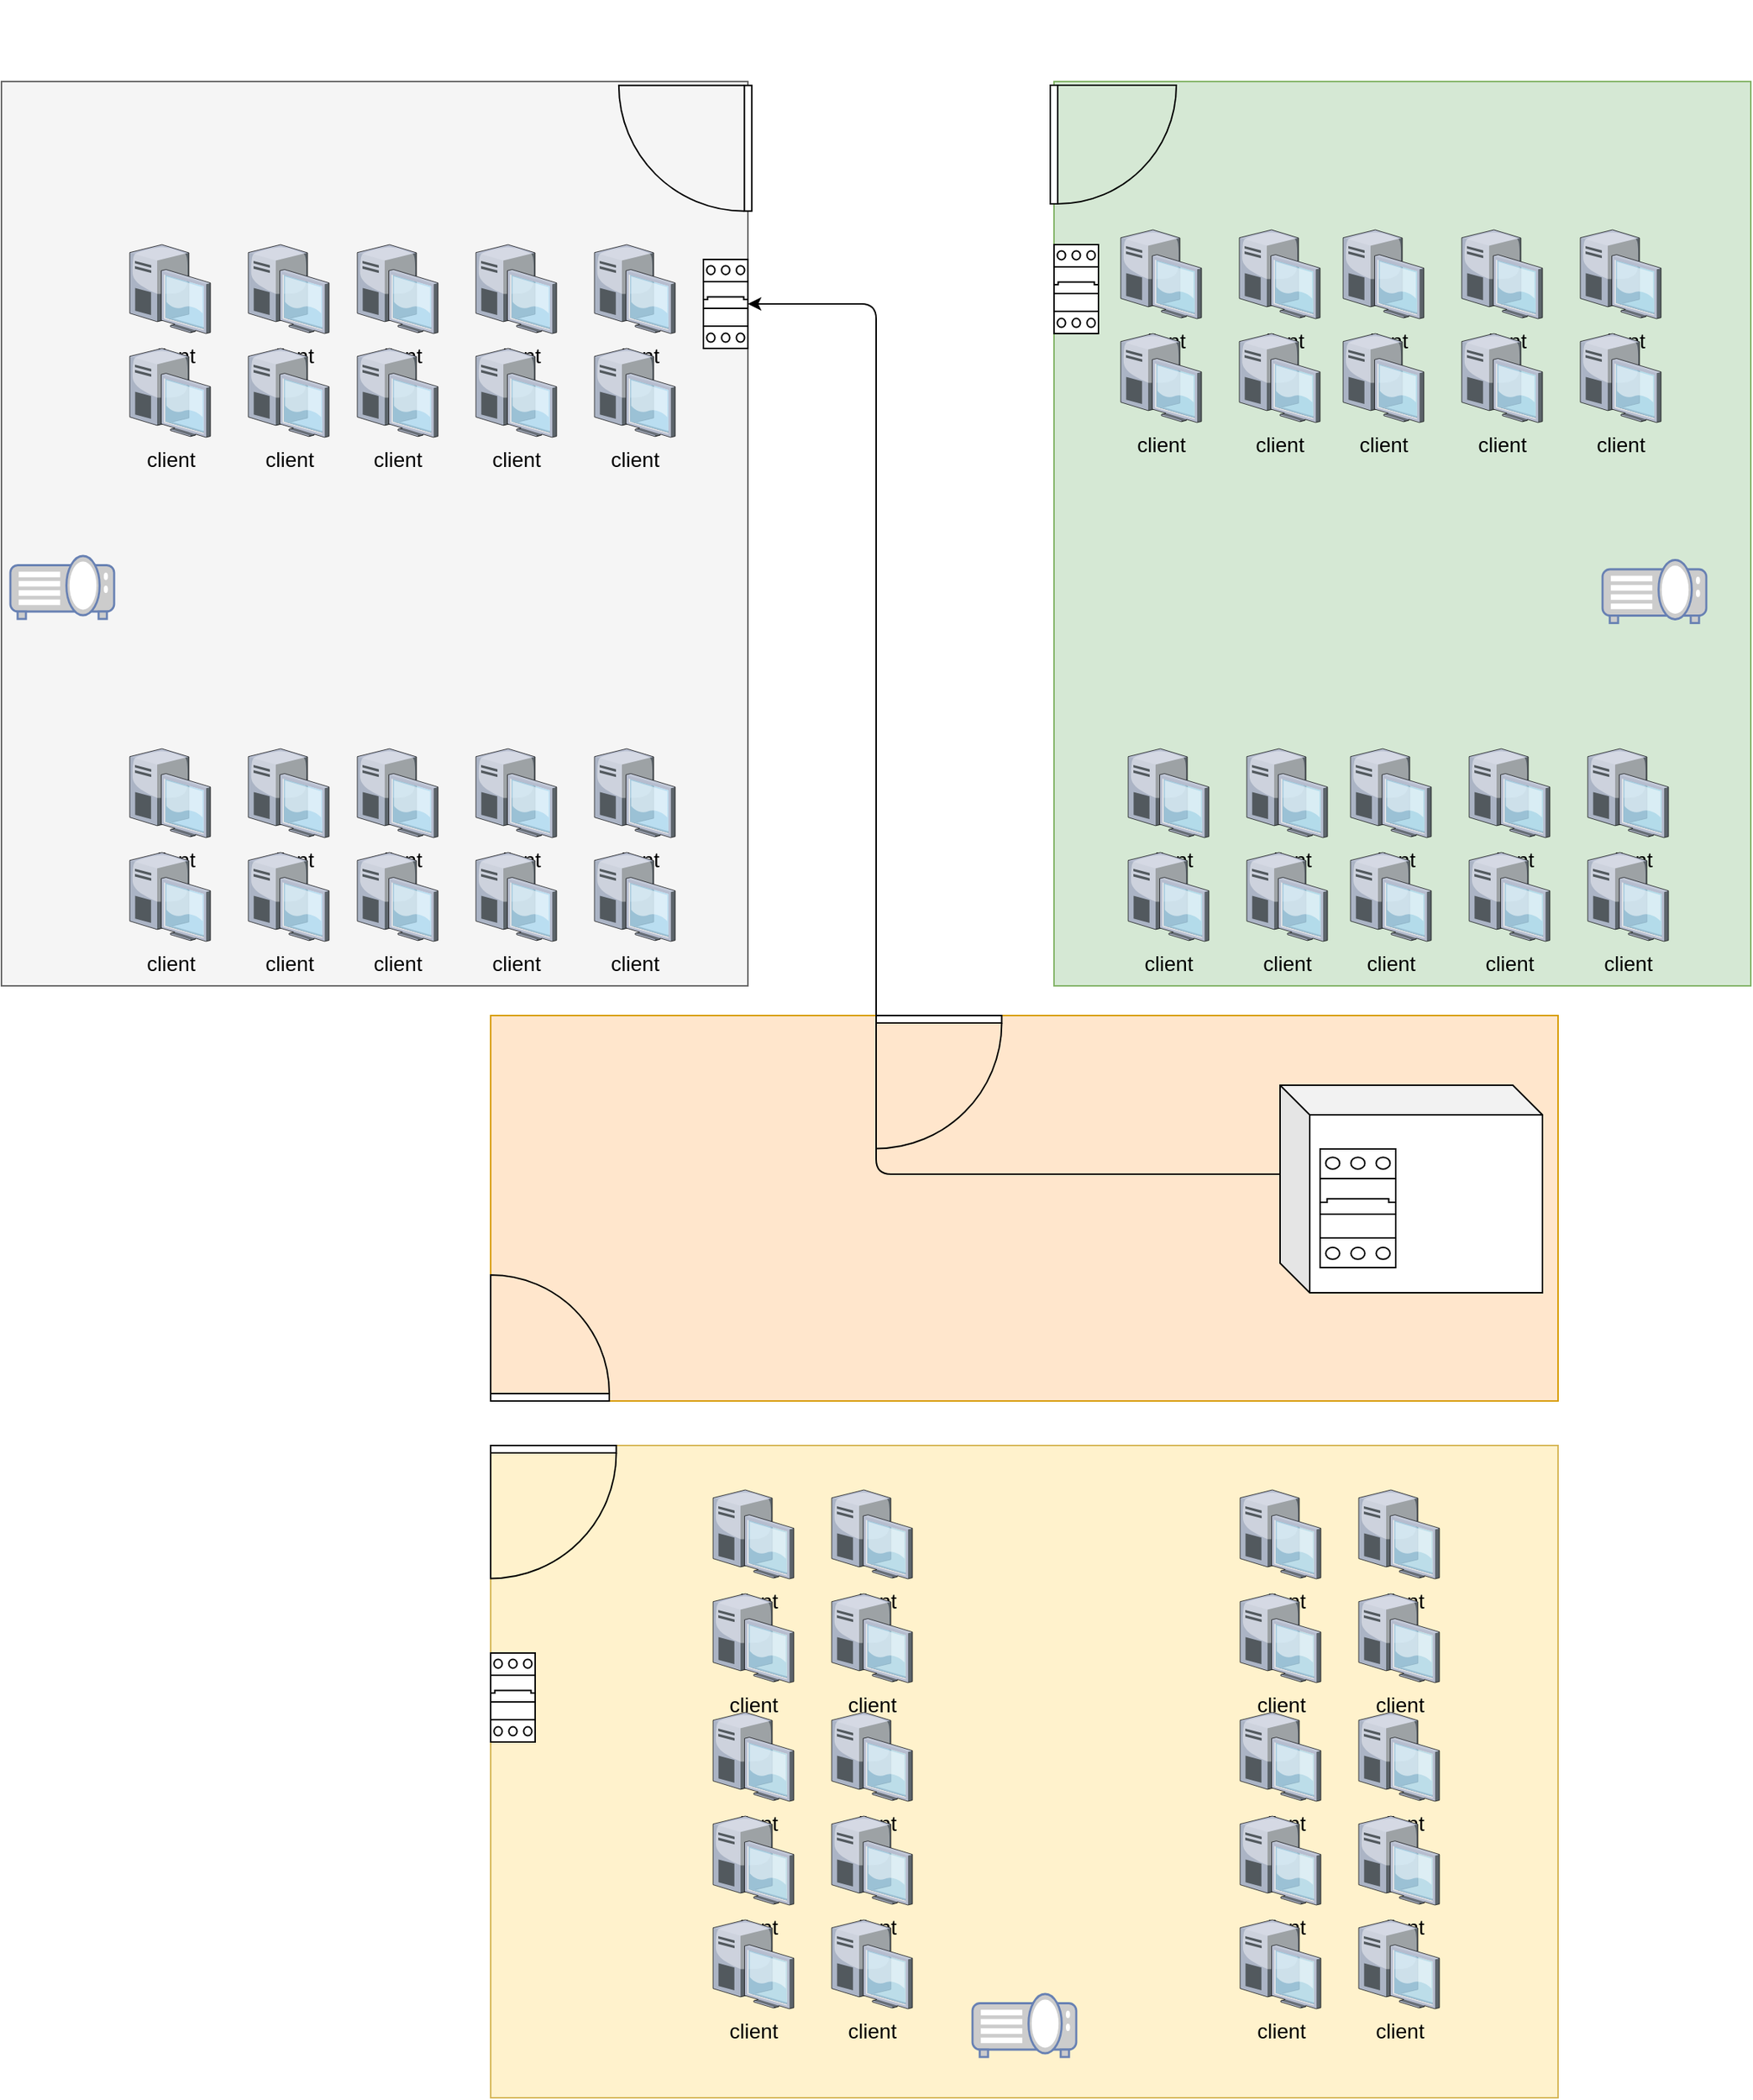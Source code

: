 <mxfile version="12.9.12" type="github">
  <diagram name="Page-1" id="e3a06f82-3646-2815-327d-82caf3d4e204">
    <mxGraphModel dx="6380" dy="2739" grid="1" gridSize="10" guides="1" tooltips="1" connect="1" arrows="1" fold="1" page="1" pageScale="1.5" pageWidth="1169" pageHeight="826" background="none" math="0" shadow="0">
      <root>
        <mxCell id="0" style=";html=1;" />
        <mxCell id="1" style=";html=1;" parent="0" />
        <mxCell id="VnbkcWjP90r7t8As7K5k-127" value="" style="rounded=0;whiteSpace=wrap;html=1;fillColor=#ffe6cc;strokeColor=#d79b00;" parent="1" vertex="1">
          <mxGeometry x="-1500" y="650" width="720" height="260" as="geometry" />
        </mxCell>
        <mxCell id="EQZSQnF4mukgCcLH6d8S-12" value="" style="shape=cube;whiteSpace=wrap;html=1;boundedLbl=1;backgroundOutline=1;darkOpacity=0.05;darkOpacity2=0.1;" vertex="1" parent="1">
          <mxGeometry x="-967.51" y="697" width="177" height="140" as="geometry" />
        </mxCell>
        <mxCell id="VnbkcWjP90r7t8As7K5k-126" value="" style="rounded=0;whiteSpace=wrap;html=1;fillColor=#d5e8d4;strokeColor=#82b366;" parent="1" vertex="1">
          <mxGeometry x="-1120" y="20" width="470" height="610" as="geometry" />
        </mxCell>
        <mxCell id="VnbkcWjP90r7t8As7K5k-125" value="" style="rounded=0;whiteSpace=wrap;html=1;fillColor=#f5f5f5;strokeColor=#666666;fontColor=#333333;" parent="1" vertex="1">
          <mxGeometry x="-1830" y="20" width="503.5" height="610" as="geometry" />
        </mxCell>
        <mxCell id="VnbkcWjP90r7t8As7K5k-124" value="" style="rounded=0;whiteSpace=wrap;html=1;fillColor=#fff2cc;strokeColor=#d6b656;" parent="1" vertex="1">
          <mxGeometry x="-1500" y="940" width="720" height="440" as="geometry" />
        </mxCell>
        <mxCell id="VnbkcWjP90r7t8As7K5k-10" value="client" style="verticalLabelPosition=bottom;aspect=fixed;html=1;verticalAlign=top;strokeColor=none;shape=mxgraph.citrix.desktop;fillColor=#66B2FF;gradientColor=#0066CC;fontSize=14;" parent="1" vertex="1">
          <mxGeometry x="-1590" y="130" width="54.49" height="60" as="geometry" />
        </mxCell>
        <mxCell id="VnbkcWjP90r7t8As7K5k-11" value="client" style="verticalLabelPosition=bottom;aspect=fixed;html=1;verticalAlign=top;strokeColor=none;shape=mxgraph.citrix.desktop;fillColor=#66B2FF;gradientColor=#0066CC;fontSize=14;" parent="1" vertex="1">
          <mxGeometry x="-1510" y="130" width="54.49" height="60" as="geometry" />
        </mxCell>
        <mxCell id="VnbkcWjP90r7t8As7K5k-12" value="client" style="verticalLabelPosition=bottom;aspect=fixed;html=1;verticalAlign=top;strokeColor=none;shape=mxgraph.citrix.desktop;fillColor=#66B2FF;gradientColor=#0066CC;fontSize=14;" parent="1" vertex="1">
          <mxGeometry x="-1430" y="130" width="54.49" height="60" as="geometry" />
        </mxCell>
        <mxCell id="VnbkcWjP90r7t8As7K5k-13" value="client" style="verticalLabelPosition=bottom;aspect=fixed;html=1;verticalAlign=top;strokeColor=none;shape=mxgraph.citrix.desktop;fillColor=#66B2FF;gradientColor=#0066CC;fontSize=14;" parent="1" vertex="1">
          <mxGeometry x="-1590" y="200" width="54.49" height="60" as="geometry" />
        </mxCell>
        <mxCell id="VnbkcWjP90r7t8As7K5k-14" value="client" style="verticalLabelPosition=bottom;aspect=fixed;html=1;verticalAlign=top;strokeColor=none;shape=mxgraph.citrix.desktop;fillColor=#66B2FF;gradientColor=#0066CC;fontSize=14;" parent="1" vertex="1">
          <mxGeometry x="-1510" y="200" width="54.49" height="60" as="geometry" />
        </mxCell>
        <mxCell id="VnbkcWjP90r7t8As7K5k-15" value="client" style="verticalLabelPosition=bottom;aspect=fixed;html=1;verticalAlign=top;strokeColor=none;shape=mxgraph.citrix.desktop;fillColor=#66B2FF;gradientColor=#0066CC;fontSize=14;" parent="1" vertex="1">
          <mxGeometry x="-1430" y="200" width="54.49" height="60" as="geometry" />
        </mxCell>
        <mxCell id="VnbkcWjP90r7t8As7K5k-22" value="client" style="verticalLabelPosition=bottom;aspect=fixed;html=1;verticalAlign=top;strokeColor=none;shape=mxgraph.citrix.desktop;fillColor=#66B2FF;gradientColor=#0066CC;fontSize=14;" parent="1" vertex="1">
          <mxGeometry x="-1590" y="470" width="54.49" height="60" as="geometry" />
        </mxCell>
        <mxCell id="VnbkcWjP90r7t8As7K5k-23" value="client" style="verticalLabelPosition=bottom;aspect=fixed;html=1;verticalAlign=top;strokeColor=none;shape=mxgraph.citrix.desktop;fillColor=#66B2FF;gradientColor=#0066CC;fontSize=14;" parent="1" vertex="1">
          <mxGeometry x="-1510" y="470" width="54.49" height="60" as="geometry" />
        </mxCell>
        <mxCell id="VnbkcWjP90r7t8As7K5k-24" value="client" style="verticalLabelPosition=bottom;aspect=fixed;html=1;verticalAlign=top;strokeColor=none;shape=mxgraph.citrix.desktop;fillColor=#66B2FF;gradientColor=#0066CC;fontSize=14;" parent="1" vertex="1">
          <mxGeometry x="-1430" y="470" width="54.49" height="60" as="geometry" />
        </mxCell>
        <mxCell id="VnbkcWjP90r7t8As7K5k-25" value="client" style="verticalLabelPosition=bottom;aspect=fixed;html=1;verticalAlign=top;strokeColor=none;shape=mxgraph.citrix.desktop;fillColor=#66B2FF;gradientColor=#0066CC;fontSize=14;" parent="1" vertex="1">
          <mxGeometry x="-1590" y="540" width="54.49" height="60" as="geometry" />
        </mxCell>
        <mxCell id="VnbkcWjP90r7t8As7K5k-26" value="client" style="verticalLabelPosition=bottom;aspect=fixed;html=1;verticalAlign=top;strokeColor=none;shape=mxgraph.citrix.desktop;fillColor=#66B2FF;gradientColor=#0066CC;fontSize=14;" parent="1" vertex="1">
          <mxGeometry x="-1510" y="540" width="54.49" height="60" as="geometry" />
        </mxCell>
        <mxCell id="VnbkcWjP90r7t8As7K5k-27" value="client" style="verticalLabelPosition=bottom;aspect=fixed;html=1;verticalAlign=top;strokeColor=none;shape=mxgraph.citrix.desktop;fillColor=#66B2FF;gradientColor=#0066CC;fontSize=14;" parent="1" vertex="1">
          <mxGeometry x="-1430" y="540" width="54.49" height="60" as="geometry" />
        </mxCell>
        <mxCell id="VnbkcWjP90r7t8As7K5k-28" value="client" style="verticalLabelPosition=bottom;aspect=fixed;html=1;verticalAlign=top;strokeColor=none;shape=mxgraph.citrix.desktop;fillColor=#66B2FF;gradientColor=#0066CC;fontSize=14;" parent="1" vertex="1">
          <mxGeometry x="-925" y="120" width="54.49" height="60" as="geometry" />
        </mxCell>
        <mxCell id="VnbkcWjP90r7t8As7K5k-29" value="client" style="verticalLabelPosition=bottom;aspect=fixed;html=1;verticalAlign=top;strokeColor=none;shape=mxgraph.citrix.desktop;fillColor=#66B2FF;gradientColor=#0066CC;fontSize=14;" parent="1" vertex="1">
          <mxGeometry x="-845" y="120" width="54.49" height="60" as="geometry" />
        </mxCell>
        <mxCell id="VnbkcWjP90r7t8As7K5k-30" value="client" style="verticalLabelPosition=bottom;aspect=fixed;html=1;verticalAlign=top;strokeColor=none;shape=mxgraph.citrix.desktop;fillColor=#66B2FF;gradientColor=#0066CC;fontSize=14;" parent="1" vertex="1">
          <mxGeometry x="-765" y="120" width="54.49" height="60" as="geometry" />
        </mxCell>
        <mxCell id="VnbkcWjP90r7t8As7K5k-31" value="client" style="verticalLabelPosition=bottom;aspect=fixed;html=1;verticalAlign=top;strokeColor=none;shape=mxgraph.citrix.desktop;fillColor=#66B2FF;gradientColor=#0066CC;fontSize=14;" parent="1" vertex="1">
          <mxGeometry x="-925" y="190" width="54.49" height="60" as="geometry" />
        </mxCell>
        <mxCell id="VnbkcWjP90r7t8As7K5k-32" value="client" style="verticalLabelPosition=bottom;aspect=fixed;html=1;verticalAlign=top;strokeColor=none;shape=mxgraph.citrix.desktop;fillColor=#66B2FF;gradientColor=#0066CC;fontSize=14;" parent="1" vertex="1">
          <mxGeometry x="-845" y="190" width="54.49" height="60" as="geometry" />
        </mxCell>
        <mxCell id="VnbkcWjP90r7t8As7K5k-33" value="client" style="verticalLabelPosition=bottom;aspect=fixed;html=1;verticalAlign=top;strokeColor=none;shape=mxgraph.citrix.desktop;fillColor=#66B2FF;gradientColor=#0066CC;fontSize=14;" parent="1" vertex="1">
          <mxGeometry x="-765" y="190" width="54.49" height="60" as="geometry" />
        </mxCell>
        <mxCell id="VnbkcWjP90r7t8As7K5k-40" value="client" style="verticalLabelPosition=bottom;aspect=fixed;html=1;verticalAlign=top;strokeColor=none;shape=mxgraph.citrix.desktop;fillColor=#66B2FF;gradientColor=#0066CC;fontSize=14;" parent="1" vertex="1">
          <mxGeometry x="-920" y="470" width="54.49" height="60" as="geometry" />
        </mxCell>
        <mxCell id="VnbkcWjP90r7t8As7K5k-41" value="client" style="verticalLabelPosition=bottom;aspect=fixed;html=1;verticalAlign=top;strokeColor=none;shape=mxgraph.citrix.desktop;fillColor=#66B2FF;gradientColor=#0066CC;fontSize=14;" parent="1" vertex="1">
          <mxGeometry x="-840" y="470" width="54.49" height="60" as="geometry" />
        </mxCell>
        <mxCell id="VnbkcWjP90r7t8As7K5k-42" value="client" style="verticalLabelPosition=bottom;aspect=fixed;html=1;verticalAlign=top;strokeColor=none;shape=mxgraph.citrix.desktop;fillColor=#66B2FF;gradientColor=#0066CC;fontSize=14;" parent="1" vertex="1">
          <mxGeometry x="-760" y="470" width="54.49" height="60" as="geometry" />
        </mxCell>
        <mxCell id="VnbkcWjP90r7t8As7K5k-43" value="client" style="verticalLabelPosition=bottom;aspect=fixed;html=1;verticalAlign=top;strokeColor=none;shape=mxgraph.citrix.desktop;fillColor=#66B2FF;gradientColor=#0066CC;fontSize=14;" parent="1" vertex="1">
          <mxGeometry x="-920" y="540" width="54.49" height="60" as="geometry" />
        </mxCell>
        <mxCell id="VnbkcWjP90r7t8As7K5k-44" value="client" style="verticalLabelPosition=bottom;aspect=fixed;html=1;verticalAlign=top;strokeColor=none;shape=mxgraph.citrix.desktop;fillColor=#66B2FF;gradientColor=#0066CC;fontSize=14;" parent="1" vertex="1">
          <mxGeometry x="-840" y="540" width="54.49" height="60" as="geometry" />
        </mxCell>
        <mxCell id="VnbkcWjP90r7t8As7K5k-45" value="client" style="verticalLabelPosition=bottom;aspect=fixed;html=1;verticalAlign=top;strokeColor=none;shape=mxgraph.citrix.desktop;fillColor=#66B2FF;gradientColor=#0066CC;fontSize=14;" parent="1" vertex="1">
          <mxGeometry x="-760" y="540" width="54.49" height="60" as="geometry" />
        </mxCell>
        <mxCell id="VnbkcWjP90r7t8As7K5k-64" value="client" style="verticalLabelPosition=bottom;aspect=fixed;html=1;verticalAlign=top;strokeColor=#d6b656;shape=mxgraph.citrix.desktop;fillColor=#fff2cc;fontSize=14;" parent="1" vertex="1">
          <mxGeometry x="-1350" y="1120" width="54.49" height="60" as="geometry" />
        </mxCell>
        <mxCell id="VnbkcWjP90r7t8As7K5k-65" value="client" style="verticalLabelPosition=bottom;aspect=fixed;html=1;verticalAlign=top;strokeColor=#d6b656;shape=mxgraph.citrix.desktop;fillColor=#fff2cc;fontSize=14;" parent="1" vertex="1">
          <mxGeometry x="-1270" y="1120" width="54.49" height="60" as="geometry" />
        </mxCell>
        <mxCell id="VnbkcWjP90r7t8As7K5k-67" value="client" style="verticalLabelPosition=bottom;aspect=fixed;html=1;verticalAlign=top;strokeColor=#d6b656;shape=mxgraph.citrix.desktop;fillColor=#fff2cc;fontSize=14;" parent="1" vertex="1">
          <mxGeometry x="-1350" y="1190" width="54.49" height="60" as="geometry" />
        </mxCell>
        <mxCell id="VnbkcWjP90r7t8As7K5k-68" value="client" style="verticalLabelPosition=bottom;aspect=fixed;html=1;verticalAlign=top;strokeColor=#d6b656;shape=mxgraph.citrix.desktop;fillColor=#fff2cc;fontSize=14;" parent="1" vertex="1">
          <mxGeometry x="-1270" y="1190" width="54.49" height="60" as="geometry" />
        </mxCell>
        <mxCell id="VnbkcWjP90r7t8As7K5k-70" value="client" style="verticalLabelPosition=bottom;aspect=fixed;html=1;verticalAlign=top;strokeColor=#d6b656;shape=mxgraph.citrix.desktop;fillColor=#fff2cc;fontSize=14;" parent="1" vertex="1">
          <mxGeometry x="-1350" y="1260" width="54.49" height="60" as="geometry" />
        </mxCell>
        <mxCell id="VnbkcWjP90r7t8As7K5k-71" value="client" style="verticalLabelPosition=bottom;aspect=fixed;html=1;verticalAlign=top;strokeColor=#d6b656;shape=mxgraph.citrix.desktop;fillColor=#fff2cc;fontSize=14;" parent="1" vertex="1">
          <mxGeometry x="-1270" y="1260" width="54.49" height="60" as="geometry" />
        </mxCell>
        <mxCell id="VnbkcWjP90r7t8As7K5k-74" value="client" style="verticalLabelPosition=bottom;aspect=fixed;html=1;verticalAlign=top;strokeColor=#d6b656;shape=mxgraph.citrix.desktop;fillColor=#fff2cc;fontSize=14;" parent="1" vertex="1">
          <mxGeometry x="-994.49" y="1120" width="54.49" height="60" as="geometry" />
        </mxCell>
        <mxCell id="VnbkcWjP90r7t8As7K5k-75" value="client" style="verticalLabelPosition=bottom;aspect=fixed;html=1;verticalAlign=top;strokeColor=#d6b656;shape=mxgraph.citrix.desktop;fillColor=#fff2cc;fontSize=14;" parent="1" vertex="1">
          <mxGeometry x="-914.49" y="1120" width="54.49" height="60" as="geometry" />
        </mxCell>
        <mxCell id="VnbkcWjP90r7t8As7K5k-77" value="client" style="verticalLabelPosition=bottom;aspect=fixed;html=1;verticalAlign=top;strokeColor=#d6b656;shape=mxgraph.citrix.desktop;fillColor=#fff2cc;fontSize=14;" parent="1" vertex="1">
          <mxGeometry x="-994.49" y="1190" width="54.49" height="60" as="geometry" />
        </mxCell>
        <mxCell id="VnbkcWjP90r7t8As7K5k-78" value="client" style="verticalLabelPosition=bottom;aspect=fixed;html=1;verticalAlign=top;strokeColor=#d6b656;shape=mxgraph.citrix.desktop;fillColor=#fff2cc;fontSize=14;" parent="1" vertex="1">
          <mxGeometry x="-914.49" y="1190" width="54.49" height="60" as="geometry" />
        </mxCell>
        <mxCell id="VnbkcWjP90r7t8As7K5k-80" value="client" style="verticalLabelPosition=bottom;aspect=fixed;html=1;verticalAlign=top;strokeColor=#d6b656;shape=mxgraph.citrix.desktop;fillColor=#fff2cc;fontSize=14;" parent="1" vertex="1">
          <mxGeometry x="-994.49" y="1260" width="54.49" height="60" as="geometry" />
        </mxCell>
        <mxCell id="VnbkcWjP90r7t8As7K5k-81" value="client" style="verticalLabelPosition=bottom;aspect=fixed;html=1;verticalAlign=top;strokeColor=#d6b656;shape=mxgraph.citrix.desktop;fillColor=#fff2cc;fontSize=14;" parent="1" vertex="1">
          <mxGeometry x="-914.49" y="1260" width="54.49" height="60" as="geometry" />
        </mxCell>
        <mxCell id="VnbkcWjP90r7t8As7K5k-82" value="client" style="verticalLabelPosition=bottom;aspect=fixed;html=1;verticalAlign=top;strokeColor=none;shape=mxgraph.citrix.desktop;fillColor=#66B2FF;gradientColor=#0066CC;fontSize=14;" parent="1" vertex="1">
          <mxGeometry x="-1743.5" y="130" width="54.49" height="60" as="geometry" />
        </mxCell>
        <mxCell id="VnbkcWjP90r7t8As7K5k-83" value="client" style="verticalLabelPosition=bottom;aspect=fixed;html=1;verticalAlign=top;strokeColor=none;shape=mxgraph.citrix.desktop;fillColor=#66B2FF;gradientColor=#0066CC;fontSize=14;" parent="1" vertex="1">
          <mxGeometry x="-1663.5" y="130" width="54.49" height="60" as="geometry" />
        </mxCell>
        <mxCell id="VnbkcWjP90r7t8As7K5k-84" value="client" style="verticalLabelPosition=bottom;aspect=fixed;html=1;verticalAlign=top;strokeColor=none;shape=mxgraph.citrix.desktop;fillColor=#66B2FF;gradientColor=#0066CC;fontSize=14;" parent="1" vertex="1">
          <mxGeometry x="-1743.5" y="200" width="54.49" height="60" as="geometry" />
        </mxCell>
        <mxCell id="VnbkcWjP90r7t8As7K5k-85" value="client" style="verticalLabelPosition=bottom;aspect=fixed;html=1;verticalAlign=top;strokeColor=none;shape=mxgraph.citrix.desktop;fillColor=#66B2FF;gradientColor=#0066CC;fontSize=14;" parent="1" vertex="1">
          <mxGeometry x="-1663.5" y="200" width="54.49" height="60" as="geometry" />
        </mxCell>
        <mxCell id="VnbkcWjP90r7t8As7K5k-90" value="client" style="verticalLabelPosition=bottom;aspect=fixed;html=1;verticalAlign=top;strokeColor=none;shape=mxgraph.citrix.desktop;fillColor=#66B2FF;gradientColor=#0066CC;fontSize=14;" parent="1" vertex="1">
          <mxGeometry x="-1743.5" y="470" width="54.49" height="60" as="geometry" />
        </mxCell>
        <mxCell id="VnbkcWjP90r7t8As7K5k-91" value="client" style="verticalLabelPosition=bottom;aspect=fixed;html=1;verticalAlign=top;strokeColor=none;shape=mxgraph.citrix.desktop;fillColor=#66B2FF;gradientColor=#0066CC;fontSize=14;" parent="1" vertex="1">
          <mxGeometry x="-1663.5" y="470" width="54.49" height="60" as="geometry" />
        </mxCell>
        <mxCell id="VnbkcWjP90r7t8As7K5k-92" value="client" style="verticalLabelPosition=bottom;aspect=fixed;html=1;verticalAlign=top;strokeColor=none;shape=mxgraph.citrix.desktop;fillColor=#66B2FF;gradientColor=#0066CC;fontSize=14;" parent="1" vertex="1">
          <mxGeometry x="-1743.5" y="540" width="54.49" height="60" as="geometry" />
        </mxCell>
        <mxCell id="VnbkcWjP90r7t8As7K5k-93" value="client" style="verticalLabelPosition=bottom;aspect=fixed;html=1;verticalAlign=top;strokeColor=none;shape=mxgraph.citrix.desktop;fillColor=#66B2FF;gradientColor=#0066CC;fontSize=14;" parent="1" vertex="1">
          <mxGeometry x="-1663.5" y="540" width="54.49" height="60" as="geometry" />
        </mxCell>
        <mxCell id="VnbkcWjP90r7t8As7K5k-94" value="client" style="verticalLabelPosition=bottom;aspect=fixed;html=1;verticalAlign=top;strokeColor=none;shape=mxgraph.citrix.desktop;fillColor=#66B2FF;gradientColor=#0066CC;fontSize=14;" parent="1" vertex="1">
          <mxGeometry x="-1075" y="120" width="54.49" height="60" as="geometry" />
        </mxCell>
        <mxCell id="VnbkcWjP90r7t8As7K5k-95" value="client" style="verticalLabelPosition=bottom;aspect=fixed;html=1;verticalAlign=top;strokeColor=none;shape=mxgraph.citrix.desktop;fillColor=#66B2FF;gradientColor=#0066CC;fontSize=14;" parent="1" vertex="1">
          <mxGeometry x="-995" y="120" width="54.49" height="60" as="geometry" />
        </mxCell>
        <mxCell id="VnbkcWjP90r7t8As7K5k-96" value="client" style="verticalLabelPosition=bottom;aspect=fixed;html=1;verticalAlign=top;strokeColor=none;shape=mxgraph.citrix.desktop;fillColor=#66B2FF;gradientColor=#0066CC;fontSize=14;" parent="1" vertex="1">
          <mxGeometry x="-1075" y="190" width="54.49" height="60" as="geometry" />
        </mxCell>
        <mxCell id="VnbkcWjP90r7t8As7K5k-97" value="client" style="verticalLabelPosition=bottom;aspect=fixed;html=1;verticalAlign=top;strokeColor=none;shape=mxgraph.citrix.desktop;fillColor=#66B2FF;gradientColor=#0066CC;fontSize=14;" parent="1" vertex="1">
          <mxGeometry x="-995" y="190" width="54.49" height="60" as="geometry" />
        </mxCell>
        <mxCell id="VnbkcWjP90r7t8As7K5k-102" value="client" style="verticalLabelPosition=bottom;aspect=fixed;html=1;verticalAlign=top;strokeColor=none;shape=mxgraph.citrix.desktop;fillColor=#66B2FF;gradientColor=#0066CC;fontSize=14;" parent="1" vertex="1">
          <mxGeometry x="-1070" y="470" width="54.49" height="60" as="geometry" />
        </mxCell>
        <mxCell id="VnbkcWjP90r7t8As7K5k-103" value="client" style="verticalLabelPosition=bottom;aspect=fixed;html=1;verticalAlign=top;strokeColor=none;shape=mxgraph.citrix.desktop;fillColor=#66B2FF;gradientColor=#0066CC;fontSize=14;" parent="1" vertex="1">
          <mxGeometry x="-990" y="470" width="54.49" height="60" as="geometry" />
        </mxCell>
        <mxCell id="VnbkcWjP90r7t8As7K5k-104" value="client" style="verticalLabelPosition=bottom;aspect=fixed;html=1;verticalAlign=top;strokeColor=none;shape=mxgraph.citrix.desktop;fillColor=#66B2FF;gradientColor=#0066CC;fontSize=14;" parent="1" vertex="1">
          <mxGeometry x="-1070" y="540" width="54.49" height="60" as="geometry" />
        </mxCell>
        <mxCell id="VnbkcWjP90r7t8As7K5k-105" value="client" style="verticalLabelPosition=bottom;aspect=fixed;html=1;verticalAlign=top;strokeColor=none;shape=mxgraph.citrix.desktop;fillColor=#66B2FF;gradientColor=#0066CC;fontSize=14;" parent="1" vertex="1">
          <mxGeometry x="-990" y="540" width="54.49" height="60" as="geometry" />
        </mxCell>
        <mxCell id="VnbkcWjP90r7t8As7K5k-106" value="client" style="verticalLabelPosition=bottom;aspect=fixed;html=1;verticalAlign=top;strokeColor=#d6b656;shape=mxgraph.citrix.desktop;fillColor=#fff2cc;fontSize=14;" parent="1" vertex="1">
          <mxGeometry x="-1350" y="970" width="54.49" height="60" as="geometry" />
        </mxCell>
        <mxCell id="VnbkcWjP90r7t8As7K5k-107" value="client" style="verticalLabelPosition=bottom;aspect=fixed;html=1;verticalAlign=top;strokeColor=#d6b656;shape=mxgraph.citrix.desktop;fillColor=#fff2cc;fontSize=14;" parent="1" vertex="1">
          <mxGeometry x="-1270" y="970" width="54.49" height="60" as="geometry" />
        </mxCell>
        <mxCell id="VnbkcWjP90r7t8As7K5k-109" value="client" style="verticalLabelPosition=bottom;aspect=fixed;html=1;verticalAlign=top;strokeColor=#d6b656;shape=mxgraph.citrix.desktop;fillColor=#fff2cc;fontSize=14;" parent="1" vertex="1">
          <mxGeometry x="-1350" y="1040" width="54.49" height="60" as="geometry" />
        </mxCell>
        <mxCell id="VnbkcWjP90r7t8As7K5k-110" value="client" style="verticalLabelPosition=bottom;aspect=fixed;html=1;verticalAlign=top;strokeColor=#d6b656;shape=mxgraph.citrix.desktop;fillColor=#fff2cc;fontSize=14;" parent="1" vertex="1">
          <mxGeometry x="-1270" y="1040" width="54.49" height="60" as="geometry" />
        </mxCell>
        <mxCell id="VnbkcWjP90r7t8As7K5k-113" value="client" style="verticalLabelPosition=bottom;aspect=fixed;html=1;verticalAlign=top;strokeColor=#d6b656;shape=mxgraph.citrix.desktop;fillColor=#fff2cc;fontSize=14;" parent="1" vertex="1">
          <mxGeometry x="-994.49" y="970" width="54.49" height="60" as="geometry" />
        </mxCell>
        <mxCell id="VnbkcWjP90r7t8As7K5k-114" value="client" style="verticalLabelPosition=bottom;aspect=fixed;html=1;verticalAlign=top;strokeColor=#d6b656;shape=mxgraph.citrix.desktop;fillColor=#fff2cc;fontSize=14;" parent="1" vertex="1">
          <mxGeometry x="-914.49" y="970" width="54.49" height="60" as="geometry" />
        </mxCell>
        <mxCell id="VnbkcWjP90r7t8As7K5k-116" value="client" style="verticalLabelPosition=bottom;aspect=fixed;html=1;verticalAlign=top;strokeColor=#d6b656;shape=mxgraph.citrix.desktop;fillColor=#fff2cc;fontSize=14;" parent="1" vertex="1">
          <mxGeometry x="-994.49" y="1040" width="54.49" height="60" as="geometry" />
        </mxCell>
        <mxCell id="VnbkcWjP90r7t8As7K5k-117" value="client" style="verticalLabelPosition=bottom;aspect=fixed;html=1;verticalAlign=top;strokeColor=#d6b656;shape=mxgraph.citrix.desktop;fillColor=#fff2cc;fontSize=14;" parent="1" vertex="1">
          <mxGeometry x="-914.49" y="1040" width="54.49" height="60" as="geometry" />
        </mxCell>
        <mxCell id="VnbkcWjP90r7t8As7K5k-128" value="" style="fontColor=#0066CC;verticalAlign=top;verticalLabelPosition=bottom;labelPosition=center;align=center;html=1;outlineConnect=0;fillColor=#CCCCCC;strokeColor=#6881B3;gradientColor=none;gradientDirection=north;strokeWidth=2;shape=mxgraph.networks.video_projector;rotation=0;" parent="1" vertex="1">
          <mxGeometry x="-1824" y="340" width="70" height="42.5" as="geometry" />
        </mxCell>
        <mxCell id="VnbkcWjP90r7t8As7K5k-129" value="" style="fontColor=#0066CC;verticalAlign=top;verticalLabelPosition=bottom;labelPosition=center;align=center;html=1;outlineConnect=0;fillColor=#CCCCCC;strokeColor=#6881B3;gradientColor=none;gradientDirection=north;strokeWidth=2;shape=mxgraph.networks.video_projector;rotation=0;" parent="1" vertex="1">
          <mxGeometry x="-1175" y="1310" width="70" height="42.5" as="geometry" />
        </mxCell>
        <mxCell id="VnbkcWjP90r7t8As7K5k-130" value="" style="fontColor=#0066CC;verticalAlign=top;verticalLabelPosition=bottom;labelPosition=center;align=center;html=1;outlineConnect=0;fillColor=#CCCCCC;strokeColor=#6881B3;gradientColor=none;gradientDirection=north;strokeWidth=2;shape=mxgraph.networks.video_projector;rotation=0;" parent="1" vertex="1">
          <mxGeometry x="-750" y="342.75" width="70" height="42.5" as="geometry" />
        </mxCell>
        <mxCell id="EQZSQnF4mukgCcLH6d8S-1" value="" style="shape=image;html=1;verticalAlign=top;verticalLabelPosition=bottom;labelBackgroundColor=#ffffff;imageAspect=0;aspect=fixed;image=https://cdn4.iconfinder.com/data/icons/hotel-service-5/300/air_conditioner-128.png" vertex="1" parent="1">
          <mxGeometry x="-1669" y="-34.5" width="159" height="159" as="geometry" />
        </mxCell>
        <mxCell id="EQZSQnF4mukgCcLH6d8S-2" value="" style="shape=image;html=1;verticalAlign=top;verticalLabelPosition=bottom;labelBackgroundColor=#ffffff;imageAspect=0;aspect=fixed;image=https://cdn4.iconfinder.com/data/icons/hotel-service-5/300/air_conditioner-128.png" vertex="1" parent="1">
          <mxGeometry x="-952" y="-30" width="150" height="150" as="geometry" />
        </mxCell>
        <mxCell id="EQZSQnF4mukgCcLH6d8S-3" value="" style="shape=image;html=1;verticalAlign=top;verticalLabelPosition=bottom;labelBackgroundColor=#ffffff;imageAspect=0;aspect=fixed;image=https://cdn4.iconfinder.com/data/icons/hotel-service-5/300/air_conditioner-128.png;rotation=90;" vertex="1" parent="1">
          <mxGeometry x="-889.51" y="1060" width="173" height="173" as="geometry" />
        </mxCell>
        <mxCell id="EQZSQnF4mukgCcLH6d8S-4" value="" style="verticalLabelPosition=bottom;html=1;verticalAlign=top;align=center;shape=mxgraph.floorplan.doorLeft;aspect=fixed;" vertex="1" parent="1">
          <mxGeometry x="-1240" y="650" width="84.71" height="90" as="geometry" />
        </mxCell>
        <mxCell id="EQZSQnF4mukgCcLH6d8S-6" value="" style="verticalLabelPosition=bottom;html=1;verticalAlign=top;align=center;shape=mxgraph.floorplan.doorLeft;aspect=fixed;rotation=90;" vertex="1" parent="1">
          <mxGeometry x="-1411.21" y="20" width="84.71" height="90" as="geometry" />
        </mxCell>
        <mxCell id="EQZSQnF4mukgCcLH6d8S-8" value="" style="verticalLabelPosition=bottom;html=1;verticalAlign=top;align=center;shape=mxgraph.floorplan.doorLeft;aspect=fixed;" vertex="1" parent="1">
          <mxGeometry x="-1500.0" y="940" width="84.71" height="90" as="geometry" />
        </mxCell>
        <mxCell id="EQZSQnF4mukgCcLH6d8S-9" value="" style="verticalLabelPosition=bottom;html=1;verticalAlign=top;align=center;shape=mxgraph.floorplan.doorRight;aspect=fixed;rotation=-90;" vertex="1" parent="1">
          <mxGeometry x="-1120" y="20" width="80" height="85" as="geometry" />
        </mxCell>
        <mxCell id="EQZSQnF4mukgCcLH6d8S-10" value="" style="verticalLabelPosition=bottom;html=1;verticalAlign=top;align=center;shape=mxgraph.floorplan.doorRight;aspect=fixed;rotation=-180;" vertex="1" parent="1">
          <mxGeometry x="-1500" y="825" width="80" height="85" as="geometry" />
        </mxCell>
        <mxCell id="EQZSQnF4mukgCcLH6d8S-11" value="" style="shape=image;html=1;verticalAlign=top;verticalLabelPosition=bottom;labelBackgroundColor=#ffffff;imageAspect=0;aspect=fixed;image=https://cdn2.iconfinder.com/data/icons/hexagon-2/690/hexagon-animation-black-128.png" vertex="1" parent="1">
          <mxGeometry x="-882" y="736.5" width="87" height="87" as="geometry" />
        </mxCell>
        <mxCell id="EQZSQnF4mukgCcLH6d8S-13" value="" style="verticalLabelPosition=bottom;dashed=0;shadow=0;html=1;align=center;verticalAlign=top;shape=mxgraph.cabinets.cb_3p;" vertex="1" parent="1">
          <mxGeometry x="-940.51" y="740" width="51" height="80" as="geometry" />
        </mxCell>
        <mxCell id="EQZSQnF4mukgCcLH6d8S-18" value="" style="edgeStyle=elbowEdgeStyle;elbow=horizontal;endArrow=classic;html=1;exitX=0;exitY=0;exitDx=0;exitDy=60;exitPerimeter=0;" edge="1" parent="1" source="EQZSQnF4mukgCcLH6d8S-12" target="EQZSQnF4mukgCcLH6d8S-23">
          <mxGeometry width="50" height="50" relative="1" as="geometry">
            <mxPoint x="-1222.64" y="850" as="sourcePoint" />
            <mxPoint x="-1172.64" y="800" as="targetPoint" />
            <Array as="points">
              <mxPoint x="-1240" y="560" />
              <mxPoint x="-1220" y="450" />
            </Array>
          </mxGeometry>
        </mxCell>
        <mxCell id="EQZSQnF4mukgCcLH6d8S-21" value="" style="verticalLabelPosition=bottom;dashed=0;shadow=0;html=1;align=center;verticalAlign=top;shape=mxgraph.cabinets.cb_3p;" vertex="1" parent="1">
          <mxGeometry x="-1120" y="130" width="30" height="60" as="geometry" />
        </mxCell>
        <mxCell id="EQZSQnF4mukgCcLH6d8S-22" value="" style="verticalLabelPosition=bottom;dashed=0;shadow=0;html=1;align=center;verticalAlign=top;shape=mxgraph.cabinets.cb_3p;" vertex="1" parent="1">
          <mxGeometry x="-1500" y="1080" width="30" height="60" as="geometry" />
        </mxCell>
        <mxCell id="EQZSQnF4mukgCcLH6d8S-23" value="" style="verticalLabelPosition=bottom;dashed=0;shadow=0;html=1;align=center;verticalAlign=top;shape=mxgraph.cabinets.cb_3p;" vertex="1" parent="1">
          <mxGeometry x="-1356.5" y="140" width="30" height="60" as="geometry" />
        </mxCell>
      </root>
    </mxGraphModel>
  </diagram>
</mxfile>
